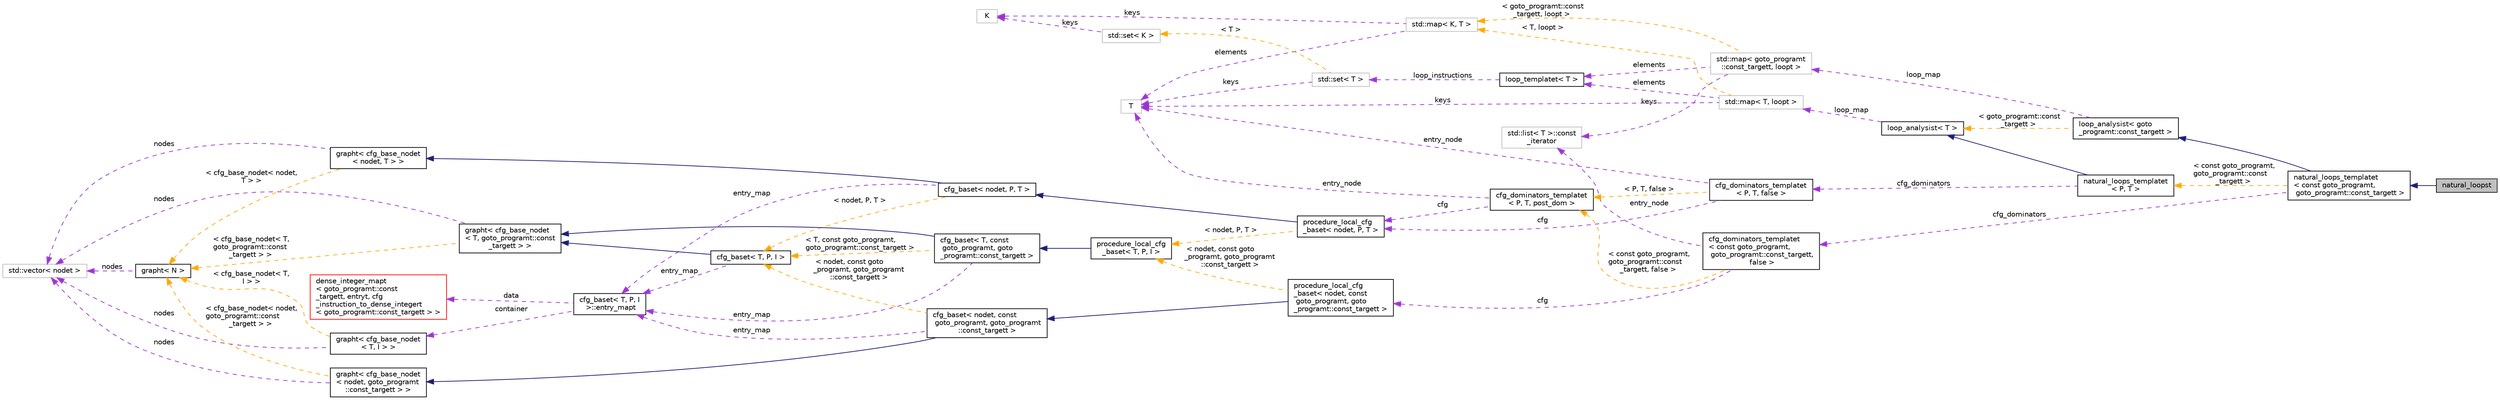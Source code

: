 digraph "natural_loopst"
{
 // LATEX_PDF_SIZE
  bgcolor="transparent";
  edge [fontname="Helvetica",fontsize="10",labelfontname="Helvetica",labelfontsize="10"];
  node [fontname="Helvetica",fontsize="10",shape=record];
  rankdir="LR";
  Node1 [label="natural_loopst",height=0.2,width=0.4,color="black", fillcolor="grey75", style="filled", fontcolor="black",tooltip="A concretized version of natural_loops_templatet<const goto_programt, goto_programt::const_targett>"];
  Node2 -> Node1 [dir="back",color="midnightblue",fontsize="10",style="solid",fontname="Helvetica"];
  Node2 [label="natural_loops_templatet\l\< const goto_programt,\l goto_programt::const_targett \>",height=0.2,width=0.4,color="black",URL="$classnatural__loops__templatet.html",tooltip=" "];
  Node3 -> Node2 [dir="back",color="midnightblue",fontsize="10",style="solid",fontname="Helvetica"];
  Node3 [label="loop_analysist\< goto\l_programt::const_targett \>",height=0.2,width=0.4,color="black",URL="$classloop__analysist.html",tooltip=" "];
  Node4 -> Node3 [dir="back",color="darkorchid3",fontsize="10",style="dashed",label=" loop_map" ,fontname="Helvetica"];
  Node4 [label="std::map\< goto_programt\l::const_targett, loopt \>",height=0.2,width=0.4,color="grey75",tooltip=" "];
  Node5 -> Node4 [dir="back",color="darkorchid3",fontsize="10",style="dashed",label=" keys" ,fontname="Helvetica"];
  Node5 [label="std::list\< T \>::const\l_iterator",height=0.2,width=0.4,color="grey75",tooltip="STL iterator class."];
  Node6 -> Node4 [dir="back",color="darkorchid3",fontsize="10",style="dashed",label=" elements" ,fontname="Helvetica"];
  Node6 [label="loop_templatet\< T \>",height=0.2,width=0.4,color="black",URL="$classloop__templatet.html",tooltip="A loop, specified as a set of instructions."];
  Node7 -> Node6 [dir="back",color="darkorchid3",fontsize="10",style="dashed",label=" loop_instructions" ,fontname="Helvetica"];
  Node7 [label="std::set\< T \>",height=0.2,width=0.4,color="grey75",tooltip=" "];
  Node8 -> Node7 [dir="back",color="darkorchid3",fontsize="10",style="dashed",label=" keys" ,fontname="Helvetica"];
  Node8 [label="T",height=0.2,width=0.4,color="grey75",tooltip=" "];
  Node9 -> Node7 [dir="back",color="orange",fontsize="10",style="dashed",label=" \< T \>" ,fontname="Helvetica"];
  Node9 [label="std::set\< K \>",height=0.2,width=0.4,color="grey75",tooltip="STL class."];
  Node10 -> Node9 [dir="back",color="darkorchid3",fontsize="10",style="dashed",label=" keys" ,fontname="Helvetica"];
  Node10 [label="K",height=0.2,width=0.4,color="grey75",tooltip=" "];
  Node11 -> Node4 [dir="back",color="orange",fontsize="10",style="dashed",label=" \< goto_programt::const\l_targett, loopt \>" ,fontname="Helvetica"];
  Node11 [label="std::map\< K, T \>",height=0.2,width=0.4,color="grey75",tooltip="STL class."];
  Node10 -> Node11 [dir="back",color="darkorchid3",fontsize="10",style="dashed",label=" keys" ,fontname="Helvetica"];
  Node8 -> Node11 [dir="back",color="darkorchid3",fontsize="10",style="dashed",label=" elements" ,fontname="Helvetica"];
  Node12 -> Node3 [dir="back",color="orange",fontsize="10",style="dashed",label=" \< goto_programt::const\l_targett \>" ,fontname="Helvetica"];
  Node12 [label="loop_analysist\< T \>",height=0.2,width=0.4,color="black",URL="$classloop__analysist.html",tooltip=" "];
  Node13 -> Node12 [dir="back",color="darkorchid3",fontsize="10",style="dashed",label=" loop_map" ,fontname="Helvetica"];
  Node13 [label="std::map\< T, loopt \>",height=0.2,width=0.4,color="grey75",tooltip=" "];
  Node6 -> Node13 [dir="back",color="darkorchid3",fontsize="10",style="dashed",label=" elements" ,fontname="Helvetica"];
  Node8 -> Node13 [dir="back",color="darkorchid3",fontsize="10",style="dashed",label=" keys" ,fontname="Helvetica"];
  Node11 -> Node13 [dir="back",color="orange",fontsize="10",style="dashed",label=" \< T, loopt \>" ,fontname="Helvetica"];
  Node14 -> Node2 [dir="back",color="darkorchid3",fontsize="10",style="dashed",label=" cfg_dominators" ,fontname="Helvetica"];
  Node14 [label="cfg_dominators_templatet\l\< const goto_programt,\l goto_programt::const_targett,\l false \>",height=0.2,width=0.4,color="black",URL="$classcfg__dominators__templatet.html",tooltip=" "];
  Node15 -> Node14 [dir="back",color="darkorchid3",fontsize="10",style="dashed",label=" cfg" ,fontname="Helvetica"];
  Node15 [label="procedure_local_cfg\l_baset\< nodet, const\l goto_programt, goto\l_programt::const_targett \>",height=0.2,width=0.4,color="black",URL="$classprocedure__local__cfg__baset.html",tooltip=" "];
  Node16 -> Node15 [dir="back",color="midnightblue",fontsize="10",style="solid",fontname="Helvetica"];
  Node16 [label="cfg_baset\< nodet, const\l goto_programt, goto_programt\l::const_targett \>",height=0.2,width=0.4,color="black",URL="$classcfg__baset.html",tooltip=" "];
  Node17 -> Node16 [dir="back",color="midnightblue",fontsize="10",style="solid",fontname="Helvetica"];
  Node17 [label="grapht\< cfg_base_nodet\l\< nodet, goto_programt\l::const_targett \> \>",height=0.2,width=0.4,color="black",URL="$classgrapht.html",tooltip=" "];
  Node18 -> Node17 [dir="back",color="darkorchid3",fontsize="10",style="dashed",label=" nodes" ,fontname="Helvetica"];
  Node18 [label="std::vector\< nodet \>",height=0.2,width=0.4,color="grey75",tooltip=" "];
  Node20 -> Node17 [dir="back",color="orange",fontsize="10",style="dashed",label=" \< cfg_base_nodet\< nodet,\l goto_programt::const\l_targett \> \>" ,fontname="Helvetica"];
  Node20 [label="grapht\< N \>",height=0.2,width=0.4,color="black",URL="$classgrapht.html",tooltip="A generic directed graph with a parametric node type."];
  Node18 -> Node20 [dir="back",color="darkorchid3",fontsize="10",style="dashed",label=" nodes" ,fontname="Helvetica"];
  Node21 -> Node16 [dir="back",color="darkorchid3",fontsize="10",style="dashed",label=" entry_map" ,fontname="Helvetica"];
  Node21 [label="cfg_baset\< T, P, I\l \>::entry_mapt",height=0.2,width=0.4,color="black",URL="$classcfg__baset_1_1entry__mapt.html",tooltip=" "];
  Node22 -> Node21 [dir="back",color="darkorchid3",fontsize="10",style="dashed",label=" data" ,fontname="Helvetica"];
  Node22 [label="dense_integer_mapt\l\< goto_programt::const\l_targett, entryt, cfg\l_instruction_to_dense_integert\l\< goto_programt::const_targett \> \>",height=0.2,width=0.4,color="red",URL="$classdense__integer__mapt.html",tooltip=" "];
  Node29 -> Node21 [dir="back",color="darkorchid3",fontsize="10",style="dashed",label=" container" ,fontname="Helvetica"];
  Node29 [label="grapht\< cfg_base_nodet\l\< T, I \> \>",height=0.2,width=0.4,color="black",URL="$classgrapht.html",tooltip=" "];
  Node18 -> Node29 [dir="back",color="darkorchid3",fontsize="10",style="dashed",label=" nodes" ,fontname="Helvetica"];
  Node20 -> Node29 [dir="back",color="orange",fontsize="10",style="dashed",label=" \< cfg_base_nodet\< T,\l I \> \>" ,fontname="Helvetica"];
  Node30 -> Node16 [dir="back",color="orange",fontsize="10",style="dashed",label=" \< nodet, const goto\l_programt, goto_programt\l::const_targett \>" ,fontname="Helvetica"];
  Node30 [label="cfg_baset\< T, P, I \>",height=0.2,width=0.4,color="black",URL="$classcfg__baset.html",tooltip="A multi-procedural control flow graph (CFG) whose nodes store references to instructions in a GOTO pr..."];
  Node31 -> Node30 [dir="back",color="midnightblue",fontsize="10",style="solid",fontname="Helvetica"];
  Node31 [label="grapht\< cfg_base_nodet\l\< T, goto_programt::const\l_targett \> \>",height=0.2,width=0.4,color="black",URL="$classgrapht.html",tooltip=" "];
  Node18 -> Node31 [dir="back",color="darkorchid3",fontsize="10",style="dashed",label=" nodes" ,fontname="Helvetica"];
  Node20 -> Node31 [dir="back",color="orange",fontsize="10",style="dashed",label=" \< cfg_base_nodet\< T,\l goto_programt::const\l_targett \> \>" ,fontname="Helvetica"];
  Node21 -> Node30 [dir="back",color="darkorchid3",fontsize="10",style="dashed",label=" entry_map" ,fontname="Helvetica"];
  Node32 -> Node15 [dir="back",color="orange",fontsize="10",style="dashed",label=" \< nodet, const goto\l_programt, goto_programt\l::const_targett \>" ,fontname="Helvetica"];
  Node32 [label="procedure_local_cfg\l_baset\< T, P, I \>",height=0.2,width=0.4,color="black",URL="$classprocedure__local__cfg__baset.html",tooltip=" "];
  Node33 -> Node32 [dir="back",color="midnightblue",fontsize="10",style="solid",fontname="Helvetica"];
  Node33 [label="cfg_baset\< T, const\l goto_programt, goto\l_programt::const_targett \>",height=0.2,width=0.4,color="black",URL="$classcfg__baset.html",tooltip=" "];
  Node31 -> Node33 [dir="back",color="midnightblue",fontsize="10",style="solid",fontname="Helvetica"];
  Node21 -> Node33 [dir="back",color="darkorchid3",fontsize="10",style="dashed",label=" entry_map" ,fontname="Helvetica"];
  Node30 -> Node33 [dir="back",color="orange",fontsize="10",style="dashed",label=" \< T, const goto_programt,\l goto_programt::const_targett \>" ,fontname="Helvetica"];
  Node5 -> Node14 [dir="back",color="darkorchid3",fontsize="10",style="dashed",label=" entry_node" ,fontname="Helvetica"];
  Node34 -> Node14 [dir="back",color="orange",fontsize="10",style="dashed",label=" \< const goto_programt,\l goto_programt::const\l_targett, false \>" ,fontname="Helvetica"];
  Node34 [label="cfg_dominators_templatet\l\< P, T, post_dom \>",height=0.2,width=0.4,color="black",URL="$classcfg__dominators__templatet.html",tooltip="Dominator graph."];
  Node35 -> Node34 [dir="back",color="darkorchid3",fontsize="10",style="dashed",label=" cfg" ,fontname="Helvetica"];
  Node35 [label="procedure_local_cfg\l_baset\< nodet, P, T \>",height=0.2,width=0.4,color="black",URL="$classprocedure__local__cfg__baset.html",tooltip=" "];
  Node36 -> Node35 [dir="back",color="midnightblue",fontsize="10",style="solid",fontname="Helvetica"];
  Node36 [label="cfg_baset\< nodet, P, T \>",height=0.2,width=0.4,color="black",URL="$classcfg__baset.html",tooltip=" "];
  Node37 -> Node36 [dir="back",color="midnightblue",fontsize="10",style="solid",fontname="Helvetica"];
  Node37 [label="grapht\< cfg_base_nodet\l\< nodet, T \> \>",height=0.2,width=0.4,color="black",URL="$classgrapht.html",tooltip=" "];
  Node18 -> Node37 [dir="back",color="darkorchid3",fontsize="10",style="dashed",label=" nodes" ,fontname="Helvetica"];
  Node20 -> Node37 [dir="back",color="orange",fontsize="10",style="dashed",label=" \< cfg_base_nodet\< nodet,\l T \> \>" ,fontname="Helvetica"];
  Node21 -> Node36 [dir="back",color="darkorchid3",fontsize="10",style="dashed",label=" entry_map" ,fontname="Helvetica"];
  Node30 -> Node36 [dir="back",color="orange",fontsize="10",style="dashed",label=" \< nodet, P, T \>" ,fontname="Helvetica"];
  Node32 -> Node35 [dir="back",color="orange",fontsize="10",style="dashed",label=" \< nodet, P, T \>" ,fontname="Helvetica"];
  Node8 -> Node34 [dir="back",color="darkorchid3",fontsize="10",style="dashed",label=" entry_node" ,fontname="Helvetica"];
  Node38 -> Node2 [dir="back",color="orange",fontsize="10",style="dashed",label=" \< const goto_programt,\l goto_programt::const\l_targett \>" ,fontname="Helvetica"];
  Node38 [label="natural_loops_templatet\l\< P, T \>",height=0.2,width=0.4,color="black",URL="$classnatural__loops__templatet.html",tooltip="Main driver for working out if a class (normally goto_programt) has any natural loops."];
  Node12 -> Node38 [dir="back",color="midnightblue",fontsize="10",style="solid",fontname="Helvetica"];
  Node39 -> Node38 [dir="back",color="darkorchid3",fontsize="10",style="dashed",label=" cfg_dominators" ,fontname="Helvetica"];
  Node39 [label="cfg_dominators_templatet\l\< P, T, false \>",height=0.2,width=0.4,color="black",URL="$classcfg__dominators__templatet.html",tooltip=" "];
  Node35 -> Node39 [dir="back",color="darkorchid3",fontsize="10",style="dashed",label=" cfg" ,fontname="Helvetica"];
  Node8 -> Node39 [dir="back",color="darkorchid3",fontsize="10",style="dashed",label=" entry_node" ,fontname="Helvetica"];
  Node34 -> Node39 [dir="back",color="orange",fontsize="10",style="dashed",label=" \< P, T, false \>" ,fontname="Helvetica"];
}
